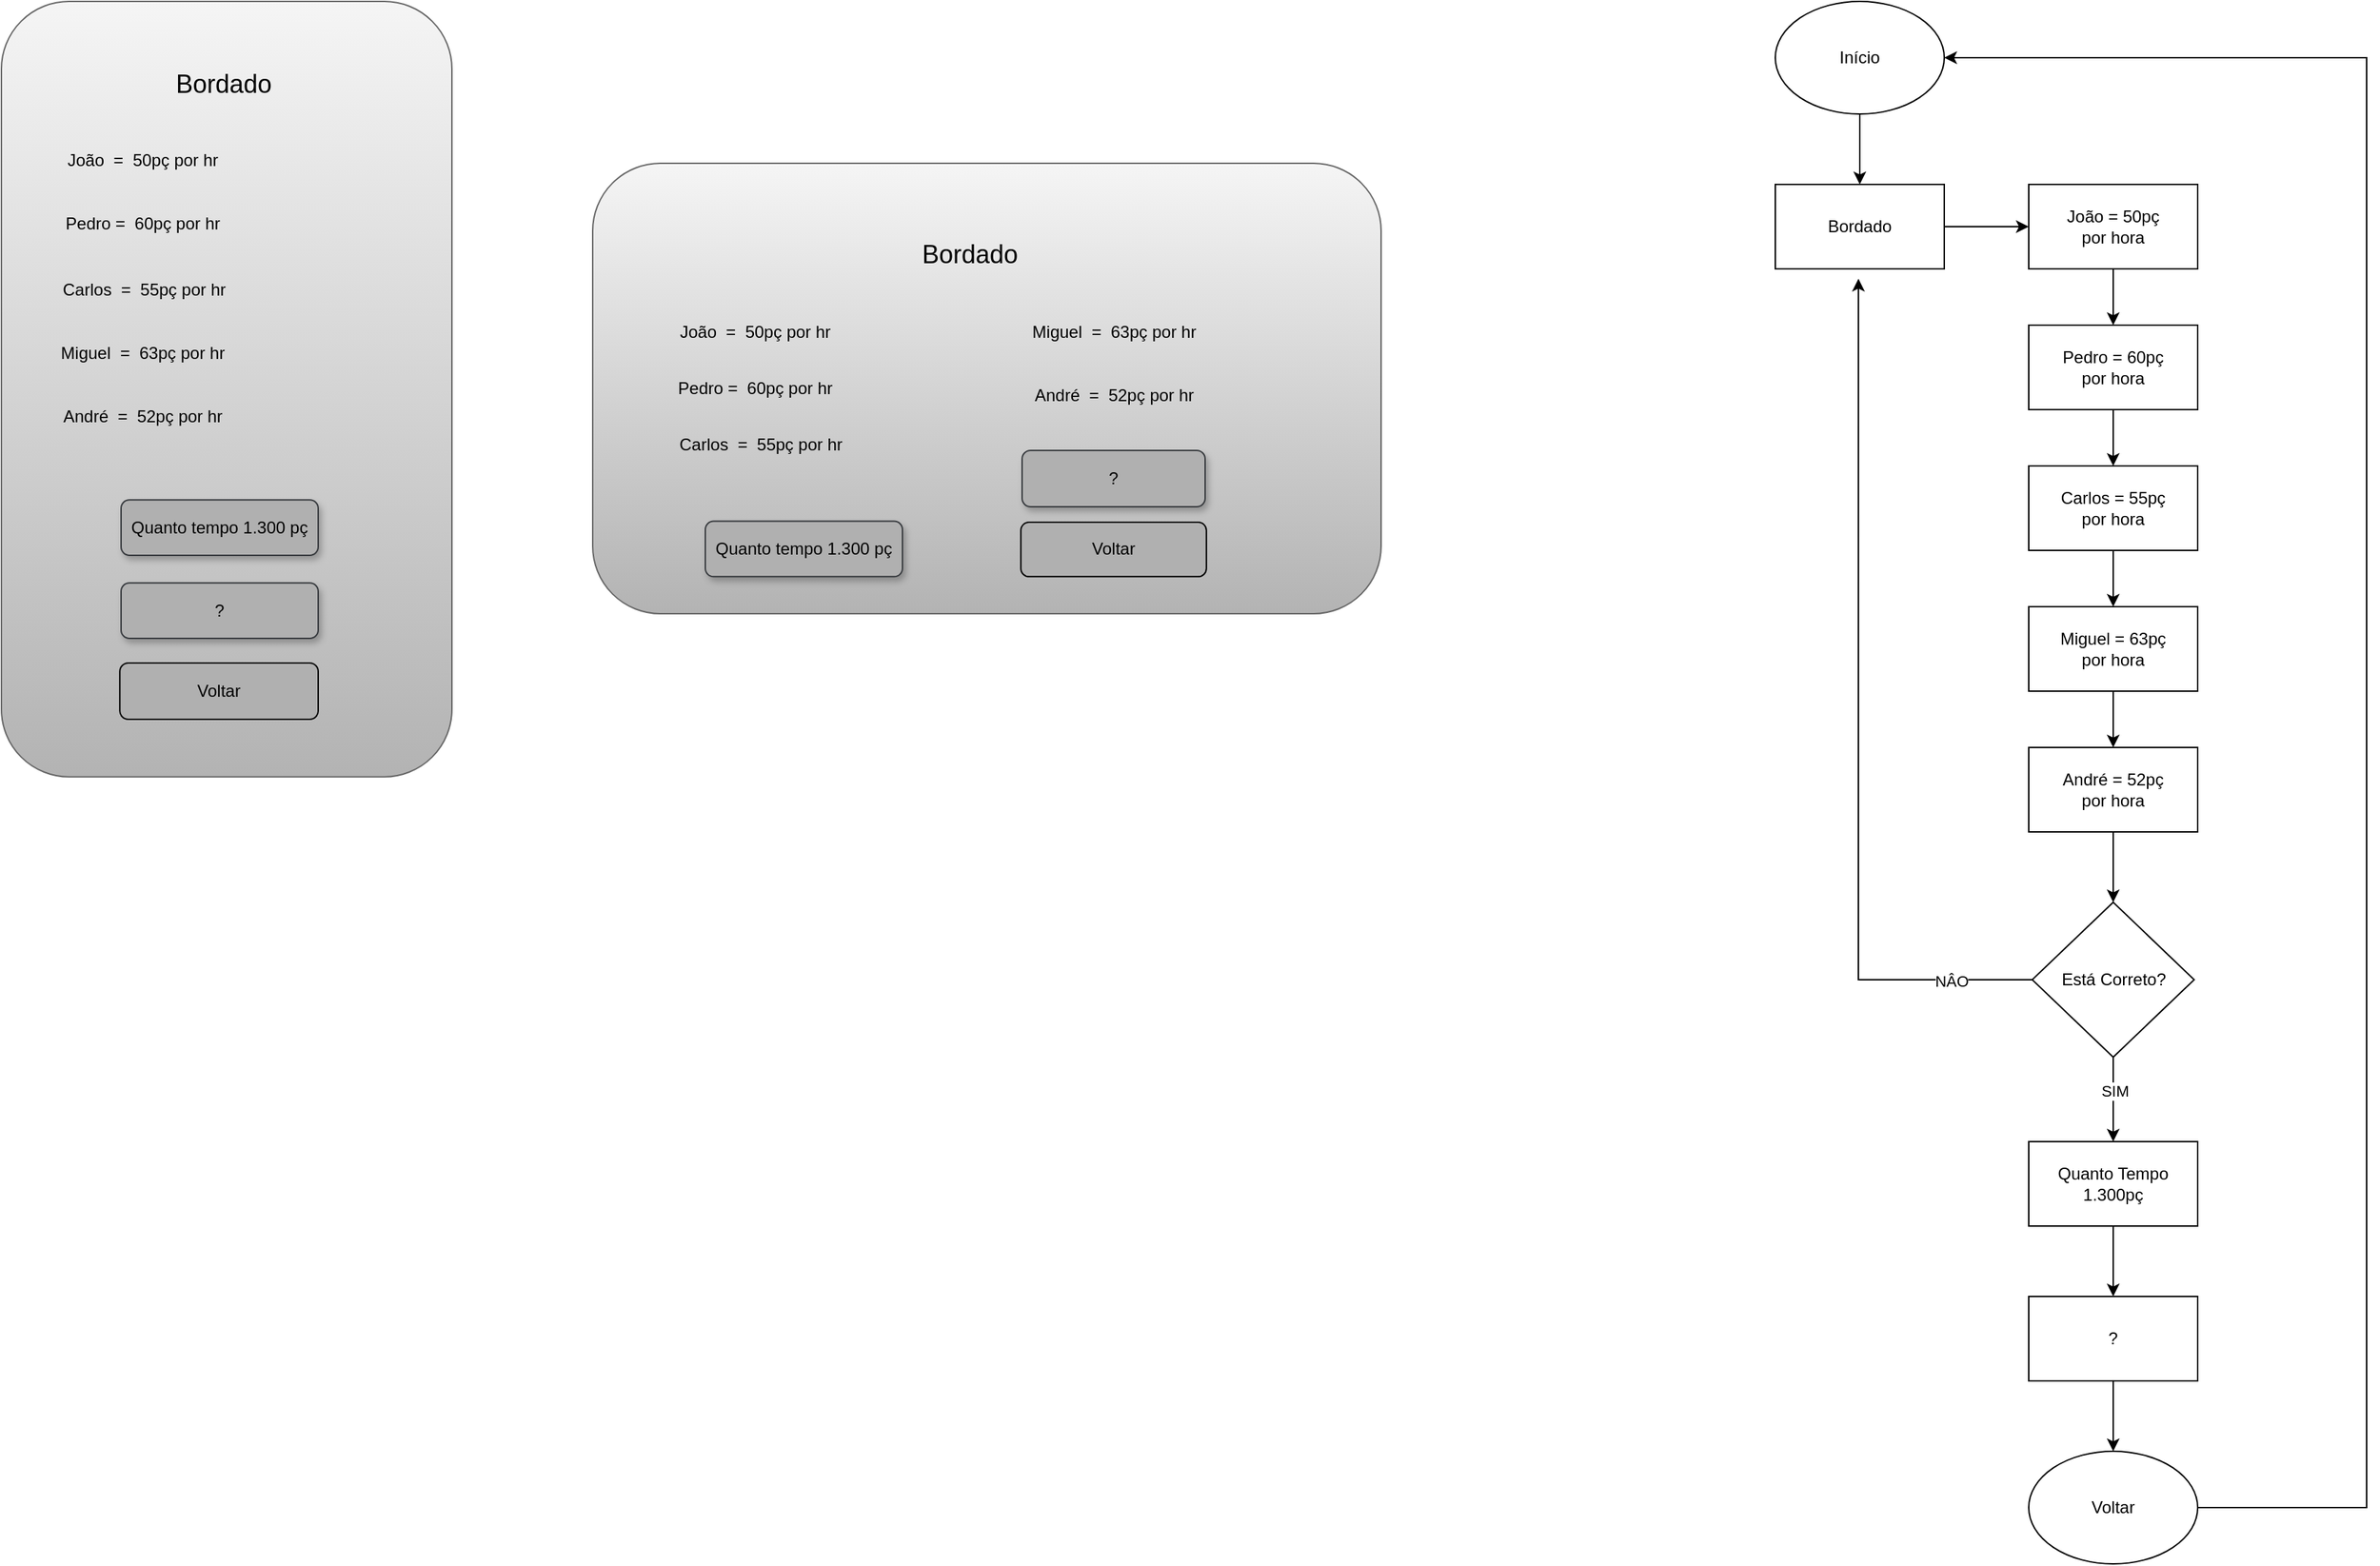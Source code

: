 <mxfile version="24.4.13" type="device">
  <diagram name="Página-1" id="yADrwSFaYpPm7iIRflgv">
    <mxGraphModel dx="2049" dy="1117" grid="1" gridSize="10" guides="1" tooltips="1" connect="1" arrows="1" fold="1" page="1" pageScale="1" pageWidth="827" pageHeight="1169" math="0" shadow="0">
      <root>
        <mxCell id="0" />
        <mxCell id="1" parent="0" />
        <mxCell id="hCP1LDk-JaAnfwMAVC_l-1" value="" style="group" vertex="1" connectable="0" parent="1">
          <mxGeometry x="160" y="80" width="320" height="560" as="geometry" />
        </mxCell>
        <mxCell id="hCP1LDk-JaAnfwMAVC_l-2" value="" style="rounded=1;whiteSpace=wrap;html=1;fillColor=#f5f5f5;gradientColor=#b3b3b3;strokeColor=#666666;container=1;" vertex="1" parent="hCP1LDk-JaAnfwMAVC_l-1">
          <mxGeometry width="320" height="550.849" as="geometry" />
        </mxCell>
        <mxCell id="hCP1LDk-JaAnfwMAVC_l-3" value="André&amp;nbsp; =&amp;nbsp; 52pç por hr" style="text;html=1;align=center;verticalAlign=middle;resizable=0;points=[];autosize=1;strokeColor=none;fillColor=none;" vertex="1" parent="hCP1LDk-JaAnfwMAVC_l-2">
          <mxGeometry x="30" y="280.097" width="140" height="30" as="geometry" />
        </mxCell>
        <mxCell id="hCP1LDk-JaAnfwMAVC_l-4" value="Miguel&amp;nbsp; =&amp;nbsp; 63pç por hr" style="text;html=1;align=center;verticalAlign=middle;resizable=0;points=[];autosize=1;strokeColor=none;fillColor=none;" vertex="1" parent="hCP1LDk-JaAnfwMAVC_l-2">
          <mxGeometry x="30" y="234.908" width="140" height="30" as="geometry" />
        </mxCell>
        <mxCell id="hCP1LDk-JaAnfwMAVC_l-5" value="Carlos&amp;nbsp; =&amp;nbsp; 55pç por hr" style="text;html=1;align=center;verticalAlign=middle;resizable=0;points=[];autosize=1;strokeColor=none;fillColor=none;" vertex="1" parent="hCP1LDk-JaAnfwMAVC_l-2">
          <mxGeometry x="31" y="189.846" width="140" height="30" as="geometry" />
        </mxCell>
        <mxCell id="hCP1LDk-JaAnfwMAVC_l-6" value="Pedro =&amp;nbsp; 60pç por hr" style="text;html=1;align=center;verticalAlign=middle;resizable=0;points=[];autosize=1;strokeColor=none;fillColor=none;" vertex="1" parent="hCP1LDk-JaAnfwMAVC_l-2">
          <mxGeometry x="35" y="142.631" width="130" height="30" as="geometry" />
        </mxCell>
        <mxCell id="hCP1LDk-JaAnfwMAVC_l-7" value="João&amp;nbsp; =&amp;nbsp; 50pç por hr" style="text;html=1;align=center;verticalAlign=middle;resizable=0;points=[];autosize=1;strokeColor=none;fillColor=none;" vertex="1" parent="hCP1LDk-JaAnfwMAVC_l-2">
          <mxGeometry x="35" y="98.366" width="130" height="30" as="geometry" />
        </mxCell>
        <mxCell id="hCP1LDk-JaAnfwMAVC_l-8" value="&lt;font style=&quot;font-size: 18px;&quot;&gt;Bordado&amp;nbsp;&lt;/font&gt;" style="text;html=1;align=center;verticalAlign=middle;resizable=0;points=[];autosize=1;strokeColor=none;fillColor=none;" vertex="1" parent="hCP1LDk-JaAnfwMAVC_l-2">
          <mxGeometry x="110" y="39.346" width="100" height="40" as="geometry" />
        </mxCell>
        <mxCell id="hCP1LDk-JaAnfwMAVC_l-9" value="?" style="rounded=1;whiteSpace=wrap;html=1;fillColor=#B0B0B0;strokeColor=#36393d;shadow=1;" vertex="1" parent="hCP1LDk-JaAnfwMAVC_l-2">
          <mxGeometry x="85" y="413.137" width="140" height="39.346" as="geometry" />
        </mxCell>
        <mxCell id="hCP1LDk-JaAnfwMAVC_l-10" value="Quanto tempo 1.300 pç" style="rounded=1;whiteSpace=wrap;html=1;fillColor=#B0B0B0;strokeColor=#36393d;shadow=1;" vertex="1" parent="hCP1LDk-JaAnfwMAVC_l-2">
          <mxGeometry x="85" y="354.117" width="140" height="39.346" as="geometry" />
        </mxCell>
        <mxCell id="hCP1LDk-JaAnfwMAVC_l-11" value="Voltar" style="rounded=1;whiteSpace=wrap;html=1;fillColor=#B0B0B0;container=0;" vertex="1" parent="hCP1LDk-JaAnfwMAVC_l-2">
          <mxGeometry x="84.12" y="470" width="140.88" height="40" as="geometry" />
        </mxCell>
        <mxCell id="hCP1LDk-JaAnfwMAVC_l-12" value="" style="rounded=1;whiteSpace=wrap;html=1;fillColor=#f5f5f5;gradientColor=#b3b3b3;strokeColor=#666666;" vertex="1" parent="1">
          <mxGeometry x="580" y="195" width="560" height="320" as="geometry" />
        </mxCell>
        <mxCell id="hCP1LDk-JaAnfwMAVC_l-13" value="&lt;font style=&quot;font-size: 18px;&quot;&gt;Bordado&amp;nbsp;&lt;/font&gt;" style="text;html=1;align=center;verticalAlign=middle;resizable=0;points=[];autosize=1;strokeColor=none;fillColor=none;" vertex="1" parent="1">
          <mxGeometry x="800" y="239.996" width="100" height="40" as="geometry" />
        </mxCell>
        <mxCell id="hCP1LDk-JaAnfwMAVC_l-14" value="João&amp;nbsp; =&amp;nbsp; 50pç por hr" style="text;html=1;align=center;verticalAlign=middle;resizable=0;points=[];autosize=1;strokeColor=none;fillColor=none;" vertex="1" parent="1">
          <mxGeometry x="630" y="299.996" width="130" height="30" as="geometry" />
        </mxCell>
        <mxCell id="hCP1LDk-JaAnfwMAVC_l-15" value="Pedro =&amp;nbsp; 60pç por hr" style="text;html=1;align=center;verticalAlign=middle;resizable=0;points=[];autosize=1;strokeColor=none;fillColor=none;" vertex="1" parent="1">
          <mxGeometry x="630" y="340.001" width="130" height="30" as="geometry" />
        </mxCell>
        <mxCell id="hCP1LDk-JaAnfwMAVC_l-16" value="Carlos&amp;nbsp; =&amp;nbsp; 55pç por hr" style="text;html=1;align=center;verticalAlign=middle;resizable=0;points=[];autosize=1;strokeColor=none;fillColor=none;" vertex="1" parent="1">
          <mxGeometry x="629" y="379.996" width="140" height="30" as="geometry" />
        </mxCell>
        <mxCell id="hCP1LDk-JaAnfwMAVC_l-17" value="Miguel&amp;nbsp; =&amp;nbsp; 63pç por hr" style="text;html=1;align=center;verticalAlign=middle;resizable=0;points=[];autosize=1;strokeColor=none;fillColor=none;" vertex="1" parent="1">
          <mxGeometry x="880" y="299.998" width="140" height="30" as="geometry" />
        </mxCell>
        <mxCell id="hCP1LDk-JaAnfwMAVC_l-18" value="André&amp;nbsp; =&amp;nbsp; 52pç por hr" style="text;html=1;align=center;verticalAlign=middle;resizable=0;points=[];autosize=1;strokeColor=none;fillColor=none;" vertex="1" parent="1">
          <mxGeometry x="880" y="344.997" width="140" height="30" as="geometry" />
        </mxCell>
        <mxCell id="hCP1LDk-JaAnfwMAVC_l-19" value="Quanto tempo 1.300 pç" style="rounded=1;whiteSpace=wrap;html=1;fillColor=#B0B0B0;strokeColor=#36393d;shadow=1;" vertex="1" parent="1">
          <mxGeometry x="660" y="449.307" width="140" height="39.346" as="geometry" />
        </mxCell>
        <mxCell id="hCP1LDk-JaAnfwMAVC_l-20" value="?" style="rounded=1;whiteSpace=wrap;html=1;fillColor=#B0B0B0;strokeColor=#36393d;shadow=1;" vertex="1" parent="1">
          <mxGeometry x="885" y="399" width="130" height="40" as="geometry" />
        </mxCell>
        <mxCell id="hCP1LDk-JaAnfwMAVC_l-21" value="Voltar" style="rounded=1;whiteSpace=wrap;html=1;fillColor=#B0B0B0;container=0;" vertex="1" parent="1">
          <mxGeometry x="884.118" y="450.003" width="131.765" height="38.656" as="geometry" />
        </mxCell>
        <mxCell id="hCP1LDk-JaAnfwMAVC_l-24" value="" style="edgeStyle=orthogonalEdgeStyle;rounded=0;orthogonalLoop=1;jettySize=auto;html=1;" edge="1" parent="1" source="hCP1LDk-JaAnfwMAVC_l-22" target="hCP1LDk-JaAnfwMAVC_l-23">
          <mxGeometry relative="1" as="geometry" />
        </mxCell>
        <mxCell id="hCP1LDk-JaAnfwMAVC_l-22" value="Início" style="ellipse;whiteSpace=wrap;html=1;" vertex="1" parent="1">
          <mxGeometry x="1420" y="80" width="120" height="80" as="geometry" />
        </mxCell>
        <mxCell id="hCP1LDk-JaAnfwMAVC_l-26" value="" style="edgeStyle=orthogonalEdgeStyle;rounded=0;orthogonalLoop=1;jettySize=auto;html=1;" edge="1" parent="1" source="hCP1LDk-JaAnfwMAVC_l-23" target="hCP1LDk-JaAnfwMAVC_l-25">
          <mxGeometry relative="1" as="geometry" />
        </mxCell>
        <mxCell id="hCP1LDk-JaAnfwMAVC_l-23" value="Bordado" style="rounded=0;whiteSpace=wrap;html=1;" vertex="1" parent="1">
          <mxGeometry x="1420" y="210" width="120" height="60" as="geometry" />
        </mxCell>
        <mxCell id="hCP1LDk-JaAnfwMAVC_l-28" value="" style="edgeStyle=orthogonalEdgeStyle;rounded=0;orthogonalLoop=1;jettySize=auto;html=1;" edge="1" parent="1" source="hCP1LDk-JaAnfwMAVC_l-25" target="hCP1LDk-JaAnfwMAVC_l-27">
          <mxGeometry relative="1" as="geometry" />
        </mxCell>
        <mxCell id="hCP1LDk-JaAnfwMAVC_l-25" value="João = 50pç&lt;div&gt;por hora&lt;/div&gt;" style="rounded=0;whiteSpace=wrap;html=1;" vertex="1" parent="1">
          <mxGeometry x="1600" y="210" width="120" height="60" as="geometry" />
        </mxCell>
        <mxCell id="hCP1LDk-JaAnfwMAVC_l-30" value="" style="edgeStyle=orthogonalEdgeStyle;rounded=0;orthogonalLoop=1;jettySize=auto;html=1;" edge="1" parent="1" source="hCP1LDk-JaAnfwMAVC_l-27" target="hCP1LDk-JaAnfwMAVC_l-29">
          <mxGeometry relative="1" as="geometry" />
        </mxCell>
        <mxCell id="hCP1LDk-JaAnfwMAVC_l-27" value="Pedro = 60pç&lt;div&gt;por hora&lt;/div&gt;" style="rounded=0;whiteSpace=wrap;html=1;" vertex="1" parent="1">
          <mxGeometry x="1600" y="310" width="120" height="60" as="geometry" />
        </mxCell>
        <mxCell id="hCP1LDk-JaAnfwMAVC_l-32" value="" style="edgeStyle=orthogonalEdgeStyle;rounded=0;orthogonalLoop=1;jettySize=auto;html=1;" edge="1" parent="1" source="hCP1LDk-JaAnfwMAVC_l-29" target="hCP1LDk-JaAnfwMAVC_l-31">
          <mxGeometry relative="1" as="geometry" />
        </mxCell>
        <mxCell id="hCP1LDk-JaAnfwMAVC_l-29" value="Carlos = 55pç&lt;div&gt;por hora&lt;/div&gt;" style="rounded=0;whiteSpace=wrap;html=1;" vertex="1" parent="1">
          <mxGeometry x="1600" y="410" width="120" height="60" as="geometry" />
        </mxCell>
        <mxCell id="hCP1LDk-JaAnfwMAVC_l-34" value="" style="edgeStyle=orthogonalEdgeStyle;rounded=0;orthogonalLoop=1;jettySize=auto;html=1;" edge="1" parent="1" source="hCP1LDk-JaAnfwMAVC_l-31" target="hCP1LDk-JaAnfwMAVC_l-33">
          <mxGeometry relative="1" as="geometry" />
        </mxCell>
        <mxCell id="hCP1LDk-JaAnfwMAVC_l-31" value="Miguel = 63pç&lt;div&gt;por hora&lt;/div&gt;" style="rounded=0;whiteSpace=wrap;html=1;" vertex="1" parent="1">
          <mxGeometry x="1600" y="510" width="120" height="60" as="geometry" />
        </mxCell>
        <mxCell id="hCP1LDk-JaAnfwMAVC_l-36" value="" style="edgeStyle=orthogonalEdgeStyle;rounded=0;orthogonalLoop=1;jettySize=auto;html=1;" edge="1" parent="1" source="hCP1LDk-JaAnfwMAVC_l-33" target="hCP1LDk-JaAnfwMAVC_l-35">
          <mxGeometry relative="1" as="geometry" />
        </mxCell>
        <mxCell id="hCP1LDk-JaAnfwMAVC_l-33" value="André = 52pç&lt;div&gt;por hora&lt;/div&gt;" style="rounded=0;whiteSpace=wrap;html=1;" vertex="1" parent="1">
          <mxGeometry x="1600" y="610" width="120" height="60" as="geometry" />
        </mxCell>
        <mxCell id="hCP1LDk-JaAnfwMAVC_l-39" value="" style="edgeStyle=orthogonalEdgeStyle;rounded=0;orthogonalLoop=1;jettySize=auto;html=1;" edge="1" parent="1" source="hCP1LDk-JaAnfwMAVC_l-35" target="hCP1LDk-JaAnfwMAVC_l-38">
          <mxGeometry relative="1" as="geometry" />
        </mxCell>
        <mxCell id="hCP1LDk-JaAnfwMAVC_l-41" value="SIM" style="edgeLabel;html=1;align=center;verticalAlign=middle;resizable=0;points=[];" vertex="1" connectable="0" parent="hCP1LDk-JaAnfwMAVC_l-39">
          <mxGeometry x="-0.2" y="1" relative="1" as="geometry">
            <mxPoint as="offset" />
          </mxGeometry>
        </mxCell>
        <mxCell id="hCP1LDk-JaAnfwMAVC_l-35" value="Está Correto?" style="rhombus;whiteSpace=wrap;html=1;" vertex="1" parent="1">
          <mxGeometry x="1602.5" y="720" width="115" height="110" as="geometry" />
        </mxCell>
        <mxCell id="hCP1LDk-JaAnfwMAVC_l-37" value="" style="endArrow=classic;html=1;rounded=0;exitX=0;exitY=0.5;exitDx=0;exitDy=0;entryX=0.492;entryY=1.117;entryDx=0;entryDy=0;entryPerimeter=0;" edge="1" parent="1" source="hCP1LDk-JaAnfwMAVC_l-35" target="hCP1LDk-JaAnfwMAVC_l-23">
          <mxGeometry width="50" height="50" relative="1" as="geometry">
            <mxPoint x="1210" y="550" as="sourcePoint" />
            <mxPoint x="1260" y="500" as="targetPoint" />
            <Array as="points">
              <mxPoint x="1479" y="775" />
            </Array>
          </mxGeometry>
        </mxCell>
        <mxCell id="hCP1LDk-JaAnfwMAVC_l-40" value="NÂO" style="edgeLabel;html=1;align=center;verticalAlign=middle;resizable=0;points=[];" vertex="1" connectable="0" parent="hCP1LDk-JaAnfwMAVC_l-37">
          <mxGeometry x="-0.815" y="1" relative="1" as="geometry">
            <mxPoint as="offset" />
          </mxGeometry>
        </mxCell>
        <mxCell id="hCP1LDk-JaAnfwMAVC_l-43" value="" style="edgeStyle=orthogonalEdgeStyle;rounded=0;orthogonalLoop=1;jettySize=auto;html=1;" edge="1" parent="1" source="hCP1LDk-JaAnfwMAVC_l-38" target="hCP1LDk-JaAnfwMAVC_l-42">
          <mxGeometry relative="1" as="geometry" />
        </mxCell>
        <mxCell id="hCP1LDk-JaAnfwMAVC_l-38" value="Quanto Tempo&lt;div&gt;1.300pç&lt;/div&gt;" style="rounded=0;whiteSpace=wrap;html=1;" vertex="1" parent="1">
          <mxGeometry x="1600" y="890" width="120" height="60" as="geometry" />
        </mxCell>
        <mxCell id="hCP1LDk-JaAnfwMAVC_l-45" value="" style="edgeStyle=orthogonalEdgeStyle;rounded=0;orthogonalLoop=1;jettySize=auto;html=1;" edge="1" parent="1" source="hCP1LDk-JaAnfwMAVC_l-42" target="hCP1LDk-JaAnfwMAVC_l-44">
          <mxGeometry relative="1" as="geometry" />
        </mxCell>
        <mxCell id="hCP1LDk-JaAnfwMAVC_l-42" value="?" style="rounded=0;whiteSpace=wrap;html=1;" vertex="1" parent="1">
          <mxGeometry x="1600" y="1000" width="120" height="60" as="geometry" />
        </mxCell>
        <mxCell id="hCP1LDk-JaAnfwMAVC_l-44" value="Voltar" style="ellipse;whiteSpace=wrap;html=1;" vertex="1" parent="1">
          <mxGeometry x="1600" y="1110" width="120" height="80" as="geometry" />
        </mxCell>
        <mxCell id="hCP1LDk-JaAnfwMAVC_l-46" value="" style="endArrow=classic;html=1;rounded=0;exitX=1;exitY=0.5;exitDx=0;exitDy=0;entryX=1;entryY=0.5;entryDx=0;entryDy=0;" edge="1" parent="1" source="hCP1LDk-JaAnfwMAVC_l-44" target="hCP1LDk-JaAnfwMAVC_l-22">
          <mxGeometry width="50" height="50" relative="1" as="geometry">
            <mxPoint x="1210" y="1130" as="sourcePoint" />
            <mxPoint x="1770" y="50" as="targetPoint" />
            <Array as="points">
              <mxPoint x="1840" y="1150" />
              <mxPoint x="1840" y="120" />
            </Array>
          </mxGeometry>
        </mxCell>
      </root>
    </mxGraphModel>
  </diagram>
</mxfile>

